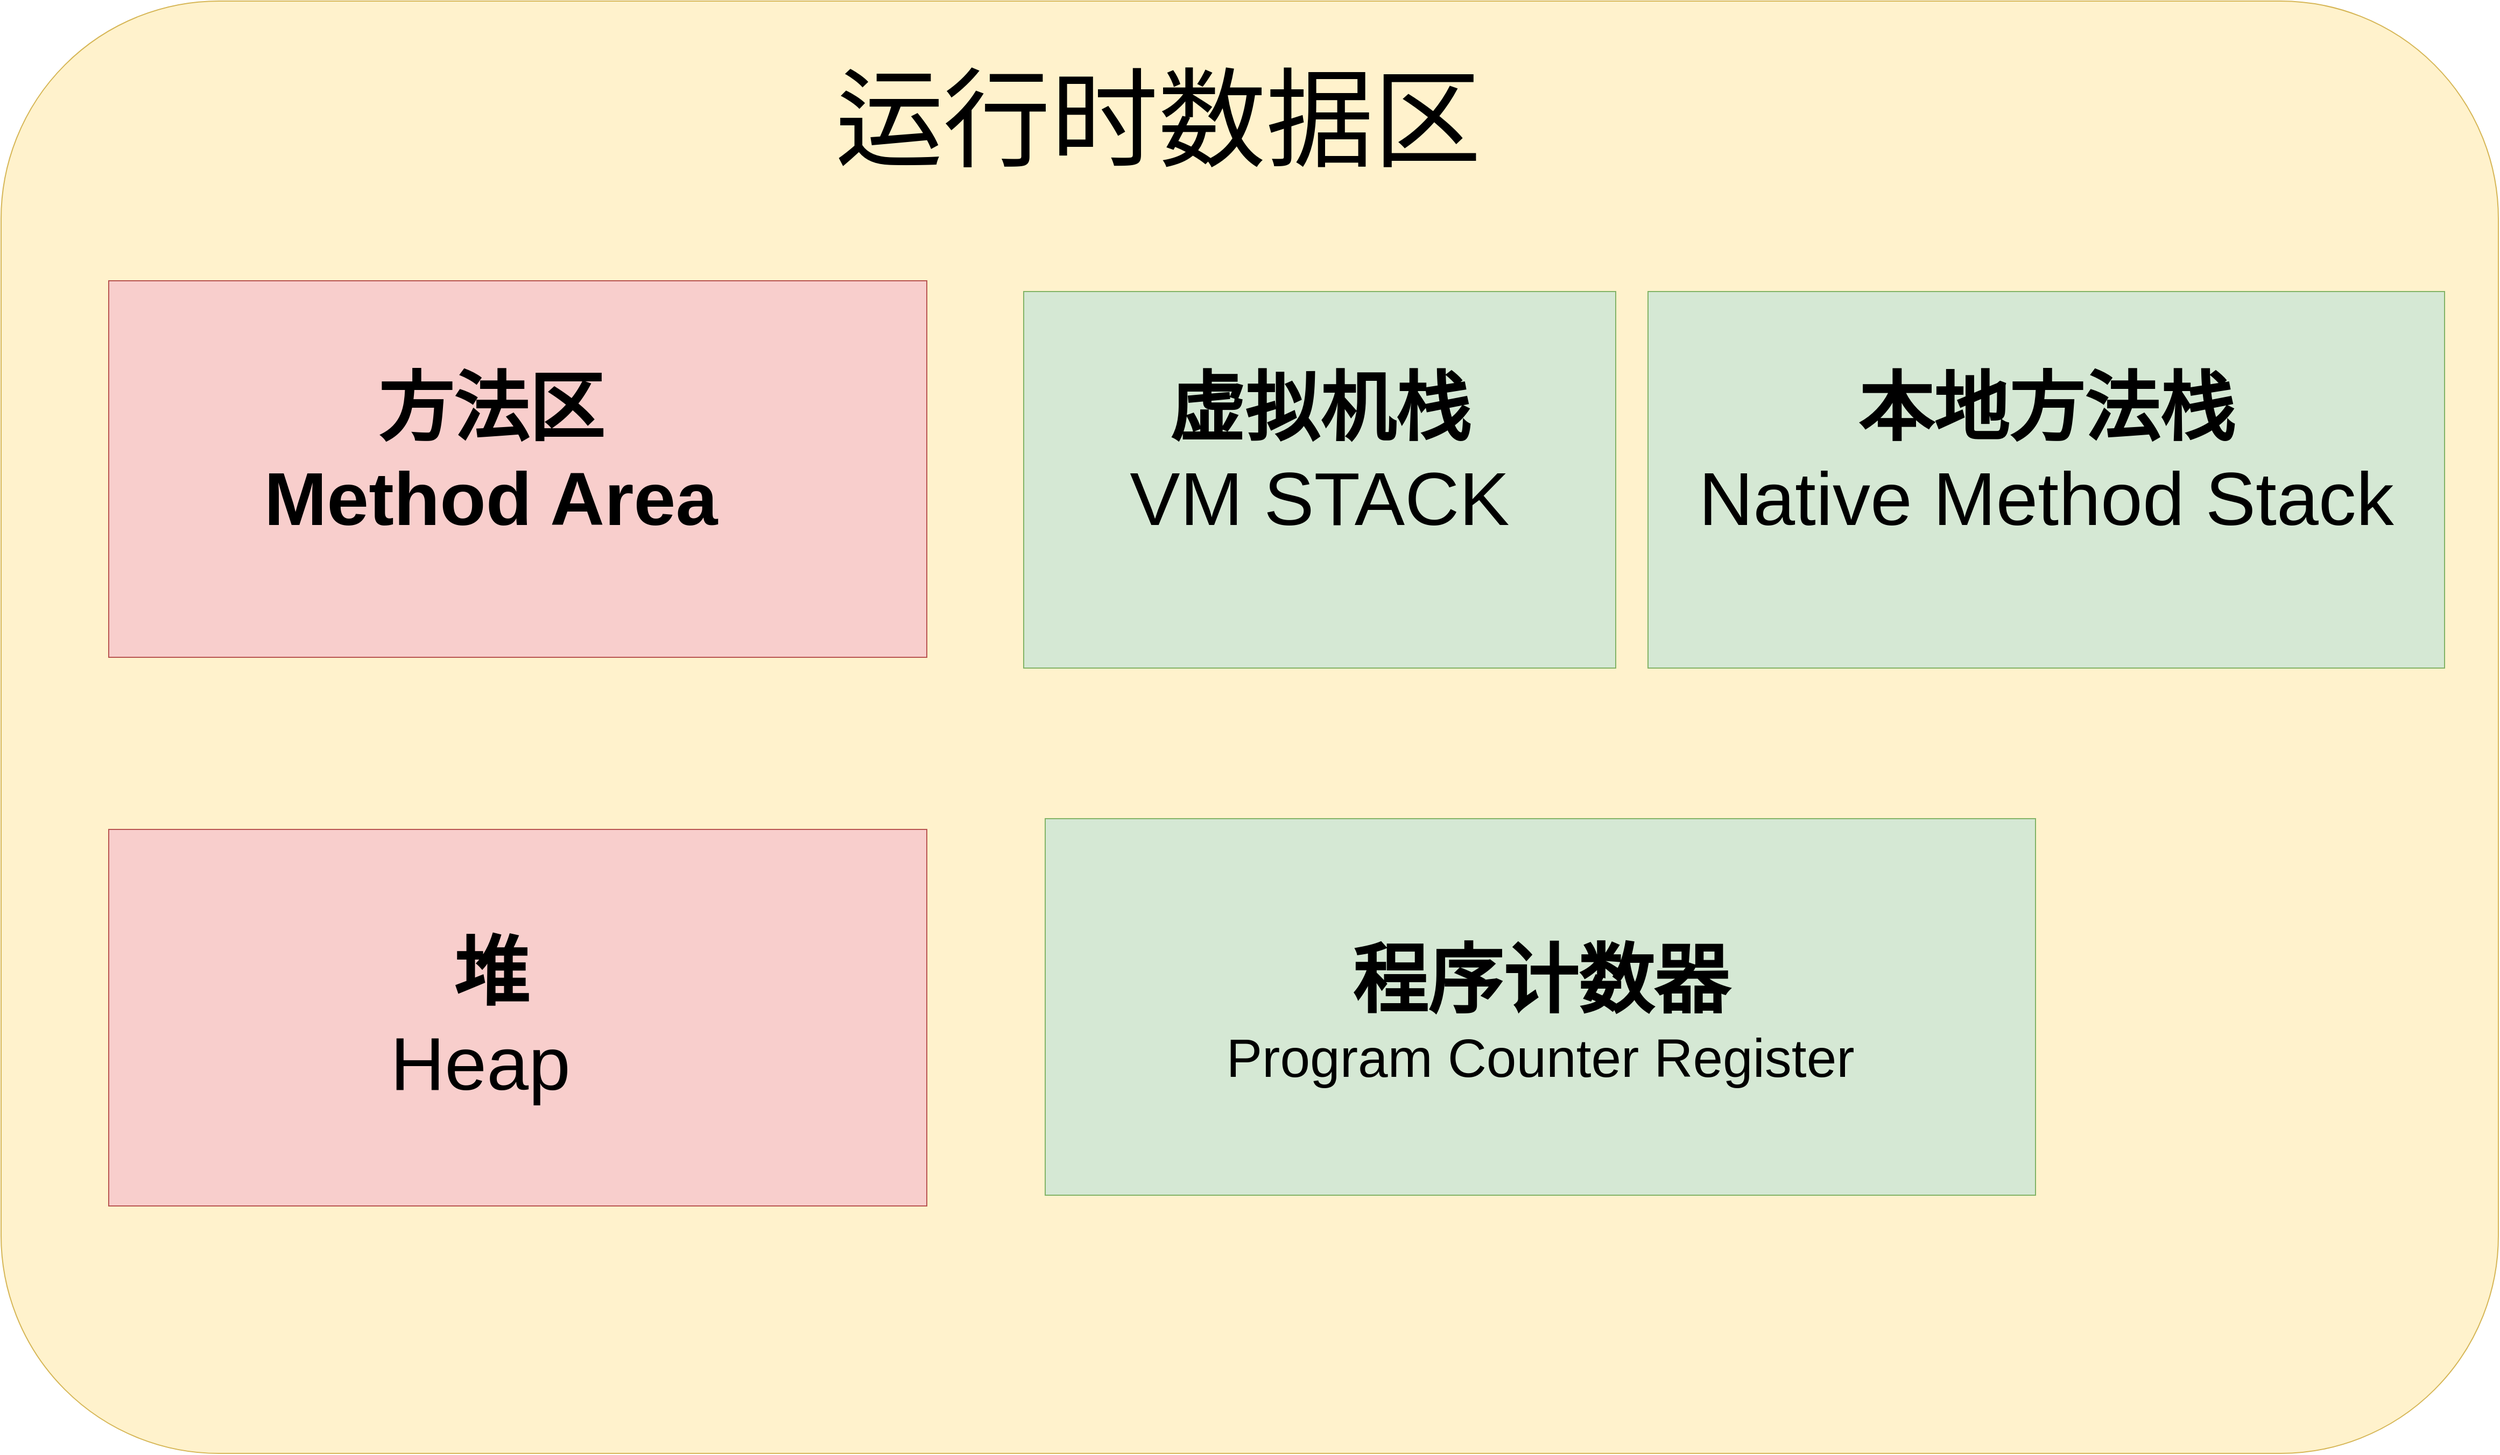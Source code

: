 <mxfile version="14.2.9" type="github">
  <diagram id="XhSW6hmEcI-76zrVA9f5" name="Page-1">
    <mxGraphModel dx="6463" dy="3377" grid="1" gridSize="10" guides="1" tooltips="1" connect="1" arrows="1" fold="1" page="0" pageScale="1" pageWidth="291" pageHeight="413" background="#ffffff" math="0" shadow="0">
      <root>
        <mxCell id="0" />
        <mxCell id="1" parent="0" />
        <mxCell id="FTn2St-VDgIkAUPcDxeP-478" value="" style="rounded=1;whiteSpace=wrap;html=1;fillColor=#fff2cc;strokeColor=#d6b656;" vertex="1" parent="1">
          <mxGeometry x="-2400" y="-990" width="2320" height="1350" as="geometry" />
        </mxCell>
        <mxCell id="FTn2St-VDgIkAUPcDxeP-479" value="&lt;font style=&quot;font-size: 100px&quot;&gt;运行时数据区&lt;/font&gt;" style="text;html=1;strokeColor=none;fillColor=none;align=center;verticalAlign=middle;whiteSpace=wrap;rounded=0;" vertex="1" parent="1">
          <mxGeometry x="-1740" y="-940" width="830" height="120" as="geometry" />
        </mxCell>
        <mxCell id="FTn2St-VDgIkAUPcDxeP-481" value="" style="rounded=0;whiteSpace=wrap;html=1;fillColor=#f8cecc;strokeColor=#b85450;" vertex="1" parent="1">
          <mxGeometry x="-2300" y="-730" width="760" height="350" as="geometry" />
        </mxCell>
        <mxCell id="FTn2St-VDgIkAUPcDxeP-482" value="&lt;font style=&quot;font-size: 70px&quot;&gt;&lt;b&gt;方法区&lt;br&gt;Method Area&lt;/b&gt;&lt;br&gt;&lt;/font&gt;" style="text;html=1;strokeColor=none;fillColor=none;align=center;verticalAlign=middle;whiteSpace=wrap;rounded=0;" vertex="1" parent="1">
          <mxGeometry x="-2160" y="-650" width="430" height="160" as="geometry" />
        </mxCell>
        <mxCell id="FTn2St-VDgIkAUPcDxeP-483" value="" style="rounded=0;whiteSpace=wrap;html=1;fillColor=#f8cecc;strokeColor=#b85450;" vertex="1" parent="1">
          <mxGeometry x="-2300" y="-220" width="760" height="350" as="geometry" />
        </mxCell>
        <mxCell id="FTn2St-VDgIkAUPcDxeP-484" value="&lt;font style=&quot;font-size: 70px&quot;&gt;&lt;b&gt;堆&lt;br&gt;&lt;/b&gt;Heap&amp;nbsp;&lt;br&gt;&lt;/font&gt;" style="text;html=1;strokeColor=none;fillColor=none;align=center;verticalAlign=middle;whiteSpace=wrap;rounded=0;" vertex="1" parent="1">
          <mxGeometry x="-2160" y="-125" width="430" height="160" as="geometry" />
        </mxCell>
        <mxCell id="FTn2St-VDgIkAUPcDxeP-485" value="" style="rounded=0;whiteSpace=wrap;html=1;fillColor=#d5e8d4;strokeColor=#82b366;" vertex="1" parent="1">
          <mxGeometry x="-1450" y="-720" width="550" height="350" as="geometry" />
        </mxCell>
        <mxCell id="FTn2St-VDgIkAUPcDxeP-486" value="" style="rounded=0;whiteSpace=wrap;html=1;fillColor=#d5e8d4;strokeColor=#82b366;" vertex="1" parent="1">
          <mxGeometry x="-870" y="-720" width="740" height="350" as="geometry" />
        </mxCell>
        <mxCell id="FTn2St-VDgIkAUPcDxeP-487" value="" style="rounded=0;whiteSpace=wrap;html=1;fillColor=#d5e8d4;strokeColor=#82b366;" vertex="1" parent="1">
          <mxGeometry x="-1430" y="-230" width="920" height="350" as="geometry" />
        </mxCell>
        <mxCell id="FTn2St-VDgIkAUPcDxeP-488" value="&lt;font style=&quot;font-size: 70px&quot;&gt;&lt;b&gt;虚拟机栈&lt;br&gt;&lt;/b&gt;VM STACK&lt;br&gt;&lt;/font&gt;" style="text;html=1;strokeColor=none;fillColor=none;align=center;verticalAlign=middle;whiteSpace=wrap;rounded=0;" vertex="1" parent="1">
          <mxGeometry x="-1390" y="-650" width="430" height="160" as="geometry" />
        </mxCell>
        <mxCell id="FTn2St-VDgIkAUPcDxeP-489" value="&lt;font style=&quot;font-size: 70px&quot;&gt;&lt;b&gt;本地方法栈&lt;br&gt;&lt;/b&gt;Native Method Stack&lt;br&gt;&lt;/font&gt;" style="text;html=1;strokeColor=none;fillColor=none;align=center;verticalAlign=middle;whiteSpace=wrap;rounded=0;" vertex="1" parent="1">
          <mxGeometry x="-845" y="-650" width="690" height="160" as="geometry" />
        </mxCell>
        <mxCell id="FTn2St-VDgIkAUPcDxeP-491" value="&lt;font&gt;&lt;b style=&quot;font-size: 70px&quot;&gt;程序计数器&lt;br&gt;&lt;/b&gt;&lt;font style=&quot;font-size: 50px&quot;&gt;Program Counter Register&lt;/font&gt;&lt;br&gt;&lt;/font&gt;" style="text;html=1;strokeColor=none;fillColor=none;align=center;verticalAlign=middle;whiteSpace=wrap;rounded=0;" vertex="1" parent="1">
          <mxGeometry x="-1340" y="-130" width="740" height="160" as="geometry" />
        </mxCell>
      </root>
    </mxGraphModel>
  </diagram>
</mxfile>
